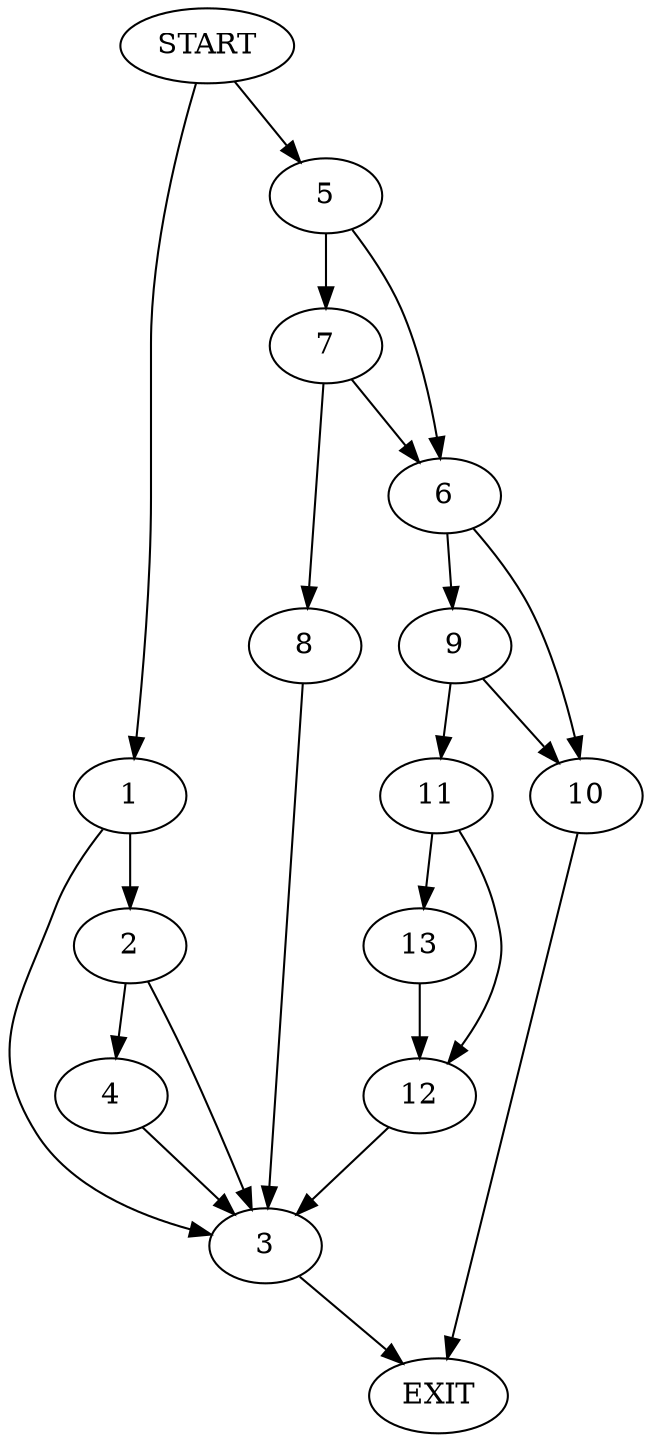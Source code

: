 digraph {
0 [label="START"]
14 [label="EXIT"]
0 -> 1
1 -> 2
1 -> 3
2 -> 4
2 -> 3
3 -> 14
4 -> 3
0 -> 5
5 -> 6
5 -> 7
7 -> 8
7 -> 6
6 -> 9
6 -> 10
8 -> 3
10 -> 14
9 -> 11
9 -> 10
11 -> 12
11 -> 13
12 -> 3
13 -> 12
}
